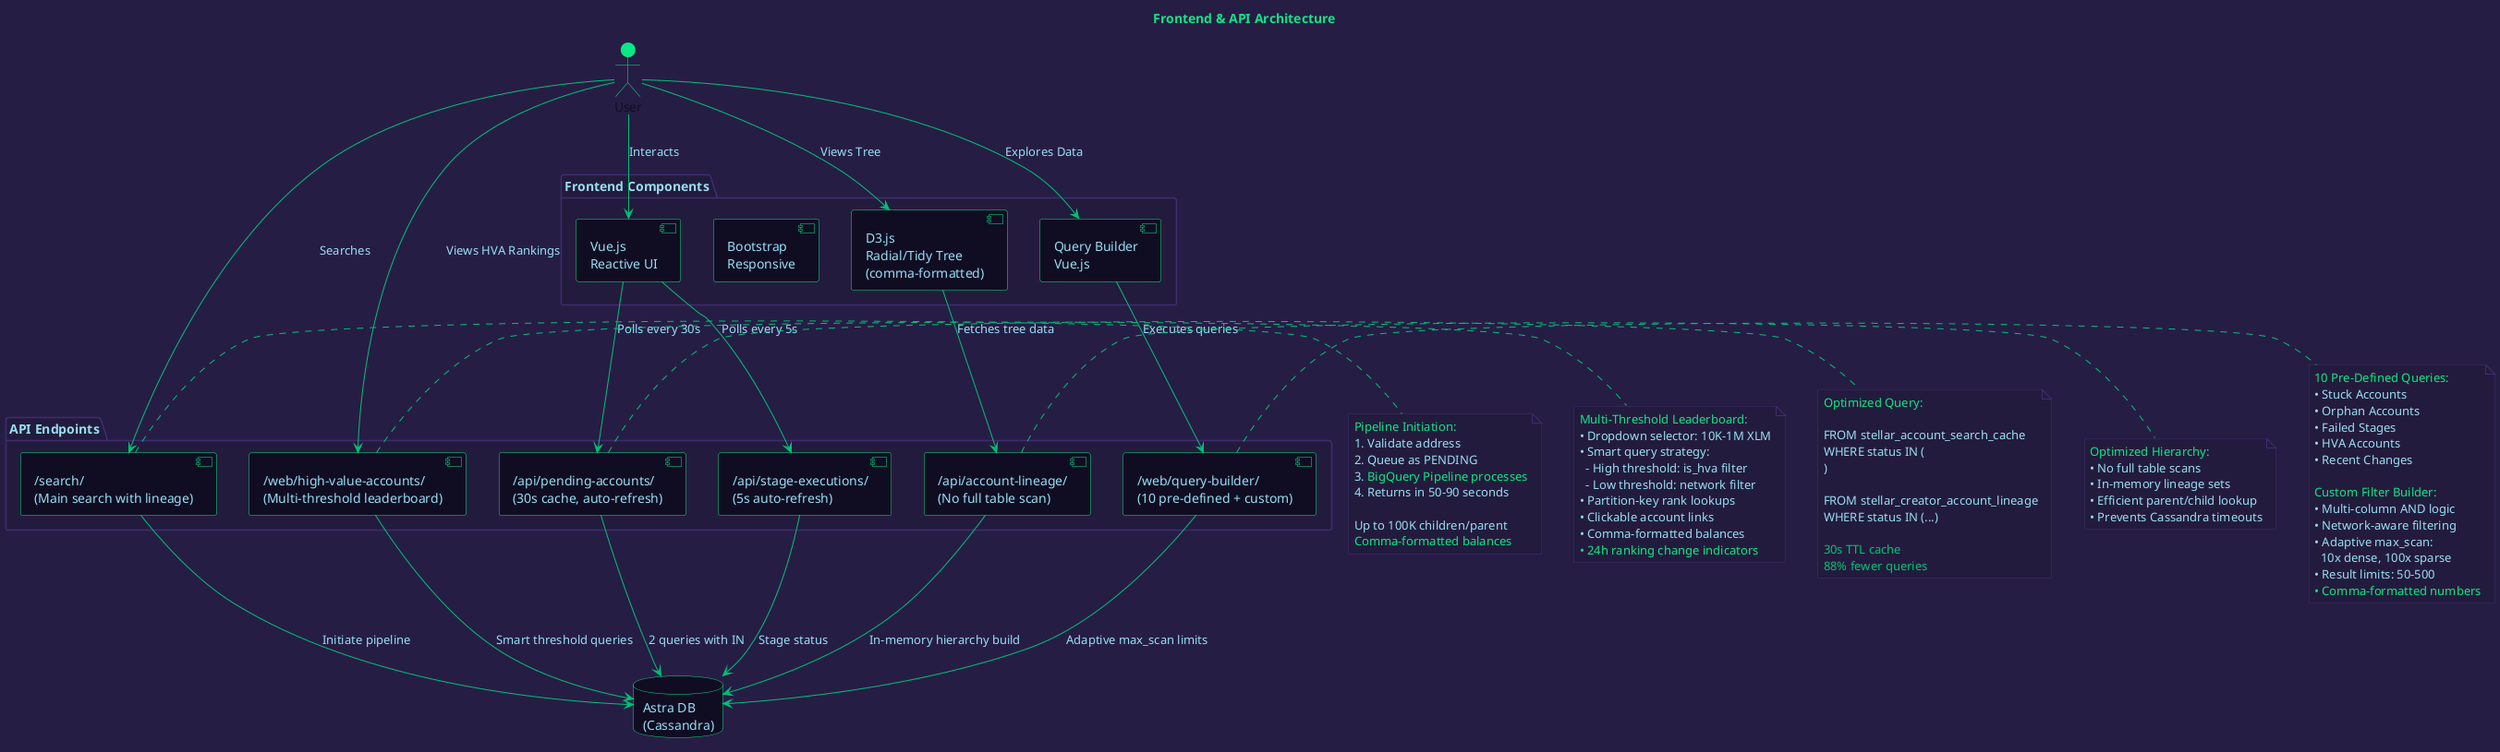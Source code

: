 @startuml Frontend & API Layer

skinparam backgroundColor #261D45
skinparam defaultFontColor #96DDF2

skinparam component {
  BackgroundColor #100D23
  BorderColor #0BE784
  FontColor #96DDF2
  ArrowColor #01C176
}

skinparam database {
  BackgroundColor #100D23
  BorderColor #0BE784
  FontColor #96DDF2
}

skinparam package {
  BackgroundColor #231B3D
  BorderColor #3f2c70
  FontColor #96DDF2
}

skinparam actor {
  BackgroundColor #0BE784
  BorderColor #0BE784
  FontColor #100D23
}

skinparam note {
  BackgroundColor #231B3D
  BorderColor #3f2c70
  FontColor #96DDF2
}

title <color:#0BE784>Frontend & API Architecture

actor User #0BE784

package "Frontend Components" #231B3D {
  component "Vue.js\nReactive UI" as Vue
  component "D3.js\nRadial/Tidy Tree\n(comma-formatted)" as D3
  component "Bootstrap\nResponsive" as Bootstrap
  component "Query Builder\nVue.js" as QueryBuilder
}

package "API Endpoints" #231B3D {
  component "/api/pending-accounts/\n(30s cache, auto-refresh)" as PendingAPI
  component "/api/stage-executions/\n(5s auto-refresh)" as StagesAPI
  component "/search/\n(Main search with lineage)" as SearchAPI
  component "/web/high-value-accounts/\n(Multi-threshold leaderboard)" as HVAAPI
  component "/web/query-builder/\n(10 pre-defined + custom)" as QueryBuilderAPI
  component "/api/account-lineage/\n(No full table scan)" as LineageAPI
}

database "Astra DB\n(Cassandra)" as DB

User -[#01C176]-> Vue : "Interacts"
User -[#01C176]-> D3 : "Views Tree"
User -[#01C176]-> QueryBuilder : "Explores Data"

Vue -[#01C176]-> PendingAPI : "Polls every 30s"
Vue -[#01C176]-> StagesAPI : "Polls every 5s"
User -[#01C176]-> SearchAPI : "Searches"
User -[#01C176]-> HVAAPI : "Views HVA Rankings"
QueryBuilder -[#01C176]-> QueryBuilderAPI : "Executes queries"
D3 -[#01C176]-> LineageAPI : "Fetches tree data"

PendingAPI -[#01C176]-> DB : "2 queries with IN"
StagesAPI -[#01C176]-> DB : "Stage status"
SearchAPI -[#01C176]-> DB : "Initiate pipeline"
HVAAPI -[#01C176]-> DB : "Smart threshold queries"
QueryBuilderAPI -[#01C176]-> DB : "Adaptive max_scan limits"
LineageAPI -[#01C176]-> DB : "In-memory hierarchy build"

note right of PendingAPI #231B3D
  <color:#0BE784>Optimized Query:
  
  <color:#96DDF2>FROM stellar_account_search_cache
  WHERE status IN (
    'PENDING',
    'IN_PROGRESS',
    'RE_INQUIRY'
  )
  
  <color:#96DDF2>FROM stellar_creator_account_lineage
  WHERE status IN (...)
  
  <color:#01C176>30s TTL cache
  <color:#01C176>88% fewer queries
end note

note right of SearchAPI #231B3D
  <color:#0BE784>Pipeline Initiation:
  <color:#96DDF2>1. Validate address
  2. Queue as PENDING
  3. <color:#0BE784>BigQuery Pipeline processes
  <color:#96DDF2>4. Returns in 50-90 seconds
  
  <color:#96DDF2>Up to 100K children/parent
  <color:#0BE784>Comma-formatted balances
end note

note right of HVAAPI #231B3D
  <color:#0BE784>Multi-Threshold Leaderboard:
  <color:#96DDF2>• Dropdown selector: 10K-1M XLM
  <color:#96DDF2>• Smart query strategy:
  <color:#96DDF2>  - High threshold: is_hva filter
  <color:#96DDF2>  - Low threshold: network filter
  <color:#96DDF2>• Partition-key rank lookups
  <color:#96DDF2>• Clickable account links
  <color:#96DDF2>• Comma-formatted balances
  <color:#0BE784>• 24h ranking change indicators
end note

note right of QueryBuilderAPI #231B3D
  <color:#0BE784>10 Pre-Defined Queries:
  <color:#96DDF2>• Stuck Accounts
  <color:#96DDF2>• Orphan Accounts
  <color:#96DDF2>• Failed Stages
  <color:#96DDF2>• HVA Accounts
  <color:#96DDF2>• Recent Changes
  
  <color:#0BE784>Custom Filter Builder:
  <color:#96DDF2>• Multi-column AND logic
  <color:#96DDF2>• Network-aware filtering
  <color:#96DDF2>• Adaptive max_scan:
  <color:#96DDF2>  10x dense, 100x sparse
  <color:#96DDF2>• Result limits: 50-500
  <color:#0BE784>• Comma-formatted numbers
end note

note right of LineageAPI #231B3D
  <color:#0BE784>Optimized Hierarchy:
  <color:#96DDF2>• No full table scans
  <color:#96DDF2>• In-memory lineage sets
  <color:#96DDF2>• Efficient parent/child lookup
  <color:#96DDF2>• Prevents Cassandra timeouts
end note

@enduml

